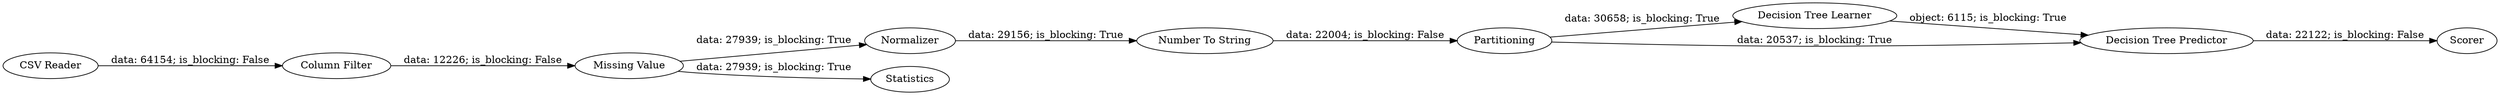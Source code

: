 digraph {
	"3593290565955472039_12" [label=Partitioning]
	"3593290565955472039_8" [label="Decision Tree Learner"]
	"3593290565955472039_16" [label="Missing Value"]
	"3593290565955472039_15" [label=Normalizer]
	"3593290565955472039_14" [label=Statistics]
	"3593290565955472039_13" [label="Column Filter"]
	"3593290565955472039_9" [label="Decision Tree Predictor"]
	"3593290565955472039_10" [label="Number To String"]
	"3593290565955472039_11" [label=Scorer]
	"3593290565955472039_1" [label="CSV Reader"]
	"3593290565955472039_13" -> "3593290565955472039_16" [label="data: 12226; is_blocking: False"]
	"3593290565955472039_16" -> "3593290565955472039_15" [label="data: 27939; is_blocking: True"]
	"3593290565955472039_12" -> "3593290565955472039_8" [label="data: 30658; is_blocking: True"]
	"3593290565955472039_8" -> "3593290565955472039_9" [label="object: 6115; is_blocking: True"]
	"3593290565955472039_1" -> "3593290565955472039_13" [label="data: 64154; is_blocking: False"]
	"3593290565955472039_9" -> "3593290565955472039_11" [label="data: 22122; is_blocking: False"]
	"3593290565955472039_15" -> "3593290565955472039_10" [label="data: 29156; is_blocking: True"]
	"3593290565955472039_16" -> "3593290565955472039_14" [label="data: 27939; is_blocking: True"]
	"3593290565955472039_12" -> "3593290565955472039_9" [label="data: 20537; is_blocking: True"]
	"3593290565955472039_10" -> "3593290565955472039_12" [label="data: 22004; is_blocking: False"]
	rankdir=LR
}
